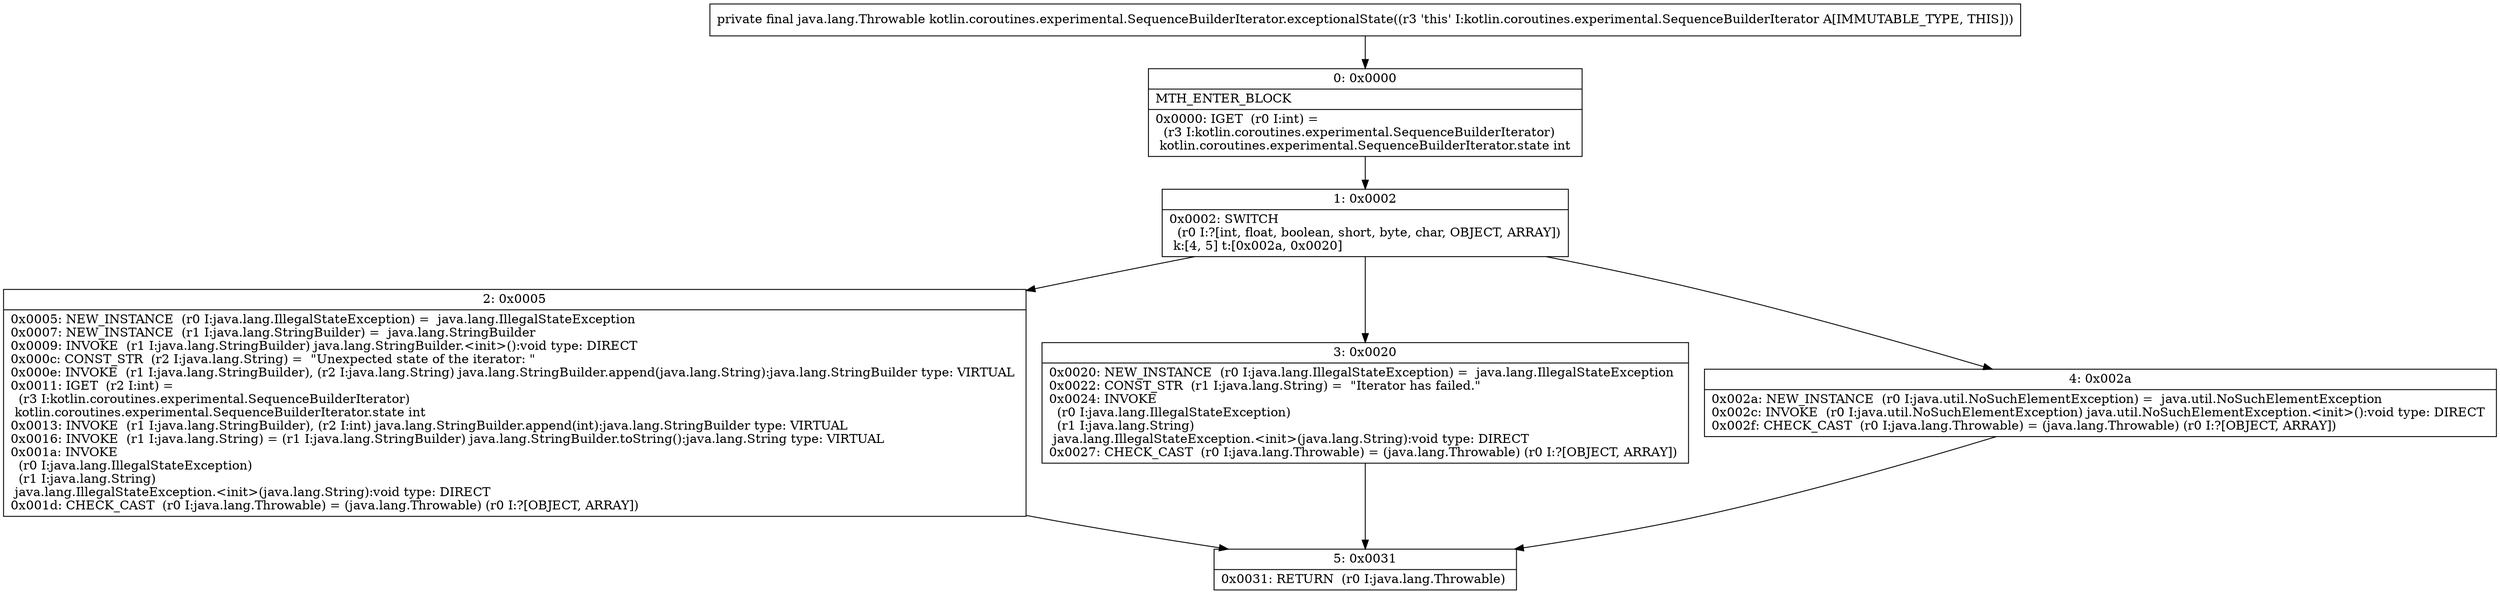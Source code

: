 digraph "CFG forkotlin.coroutines.experimental.SequenceBuilderIterator.exceptionalState()Ljava\/lang\/Throwable;" {
Node_0 [shape=record,label="{0\:\ 0x0000|MTH_ENTER_BLOCK\l|0x0000: IGET  (r0 I:int) = \l  (r3 I:kotlin.coroutines.experimental.SequenceBuilderIterator)\l kotlin.coroutines.experimental.SequenceBuilderIterator.state int \l}"];
Node_1 [shape=record,label="{1\:\ 0x0002|0x0002: SWITCH  \l  (r0 I:?[int, float, boolean, short, byte, char, OBJECT, ARRAY])\l k:[4, 5] t:[0x002a, 0x0020] \l}"];
Node_2 [shape=record,label="{2\:\ 0x0005|0x0005: NEW_INSTANCE  (r0 I:java.lang.IllegalStateException) =  java.lang.IllegalStateException \l0x0007: NEW_INSTANCE  (r1 I:java.lang.StringBuilder) =  java.lang.StringBuilder \l0x0009: INVOKE  (r1 I:java.lang.StringBuilder) java.lang.StringBuilder.\<init\>():void type: DIRECT \l0x000c: CONST_STR  (r2 I:java.lang.String) =  \"Unexpected state of the iterator: \" \l0x000e: INVOKE  (r1 I:java.lang.StringBuilder), (r2 I:java.lang.String) java.lang.StringBuilder.append(java.lang.String):java.lang.StringBuilder type: VIRTUAL \l0x0011: IGET  (r2 I:int) = \l  (r3 I:kotlin.coroutines.experimental.SequenceBuilderIterator)\l kotlin.coroutines.experimental.SequenceBuilderIterator.state int \l0x0013: INVOKE  (r1 I:java.lang.StringBuilder), (r2 I:int) java.lang.StringBuilder.append(int):java.lang.StringBuilder type: VIRTUAL \l0x0016: INVOKE  (r1 I:java.lang.String) = (r1 I:java.lang.StringBuilder) java.lang.StringBuilder.toString():java.lang.String type: VIRTUAL \l0x001a: INVOKE  \l  (r0 I:java.lang.IllegalStateException)\l  (r1 I:java.lang.String)\l java.lang.IllegalStateException.\<init\>(java.lang.String):void type: DIRECT \l0x001d: CHECK_CAST  (r0 I:java.lang.Throwable) = (java.lang.Throwable) (r0 I:?[OBJECT, ARRAY]) \l}"];
Node_3 [shape=record,label="{3\:\ 0x0020|0x0020: NEW_INSTANCE  (r0 I:java.lang.IllegalStateException) =  java.lang.IllegalStateException \l0x0022: CONST_STR  (r1 I:java.lang.String) =  \"Iterator has failed.\" \l0x0024: INVOKE  \l  (r0 I:java.lang.IllegalStateException)\l  (r1 I:java.lang.String)\l java.lang.IllegalStateException.\<init\>(java.lang.String):void type: DIRECT \l0x0027: CHECK_CAST  (r0 I:java.lang.Throwable) = (java.lang.Throwable) (r0 I:?[OBJECT, ARRAY]) \l}"];
Node_4 [shape=record,label="{4\:\ 0x002a|0x002a: NEW_INSTANCE  (r0 I:java.util.NoSuchElementException) =  java.util.NoSuchElementException \l0x002c: INVOKE  (r0 I:java.util.NoSuchElementException) java.util.NoSuchElementException.\<init\>():void type: DIRECT \l0x002f: CHECK_CAST  (r0 I:java.lang.Throwable) = (java.lang.Throwable) (r0 I:?[OBJECT, ARRAY]) \l}"];
Node_5 [shape=record,label="{5\:\ 0x0031|0x0031: RETURN  (r0 I:java.lang.Throwable) \l}"];
MethodNode[shape=record,label="{private final java.lang.Throwable kotlin.coroutines.experimental.SequenceBuilderIterator.exceptionalState((r3 'this' I:kotlin.coroutines.experimental.SequenceBuilderIterator A[IMMUTABLE_TYPE, THIS])) }"];
MethodNode -> Node_0;
Node_0 -> Node_1;
Node_1 -> Node_2;
Node_1 -> Node_3;
Node_1 -> Node_4;
Node_2 -> Node_5;
Node_3 -> Node_5;
Node_4 -> Node_5;
}

